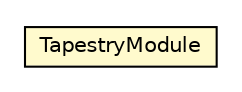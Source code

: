 #!/usr/local/bin/dot
#
# Class diagram 
# Generated by UMLGraph version R5_6_6-8-g8d7759 (http://www.umlgraph.org/)
#

digraph G {
	edge [fontname="Helvetica",fontsize=10,labelfontname="Helvetica",labelfontsize=10];
	node [fontname="Helvetica",fontsize=10,shape=plaintext];
	nodesep=0.25;
	ranksep=0.5;
	// org.dayatang.ioc.tapestry.factory.TapestryModule
	c8 [label=<<table title="org.dayatang.ioc.tapestry.factory.TapestryModule" border="0" cellborder="1" cellspacing="0" cellpadding="2" port="p" bgcolor="lemonChiffon" href="./TapestryModule.html">
		<tr><td><table border="0" cellspacing="0" cellpadding="1">
<tr><td align="center" balign="center"> TapestryModule </td></tr>
		</table></td></tr>
		</table>>, URL="./TapestryModule.html", fontname="Helvetica", fontcolor="black", fontsize=10.0];
}

